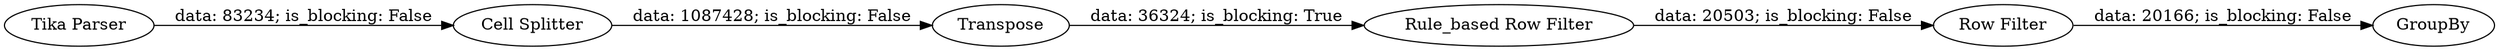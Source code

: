 digraph {
	"8746693313131810277_2" [label="Cell Splitter"]
	"8746693313131810277_5" [label="Rule_based Row Filter"]
	"8746693313131810277_7" [label=GroupBy]
	"8746693313131810277_4" [label=Transpose]
	"8746693313131810277_6" [label="Row Filter"]
	"8746693313131810277_1" [label="Tika Parser"]
	"8746693313131810277_2" -> "8746693313131810277_4" [label="data: 1087428; is_blocking: False"]
	"8746693313131810277_5" -> "8746693313131810277_6" [label="data: 20503; is_blocking: False"]
	"8746693313131810277_6" -> "8746693313131810277_7" [label="data: 20166; is_blocking: False"]
	"8746693313131810277_4" -> "8746693313131810277_5" [label="data: 36324; is_blocking: True"]
	"8746693313131810277_1" -> "8746693313131810277_2" [label="data: 83234; is_blocking: False"]
	rankdir=LR
}
